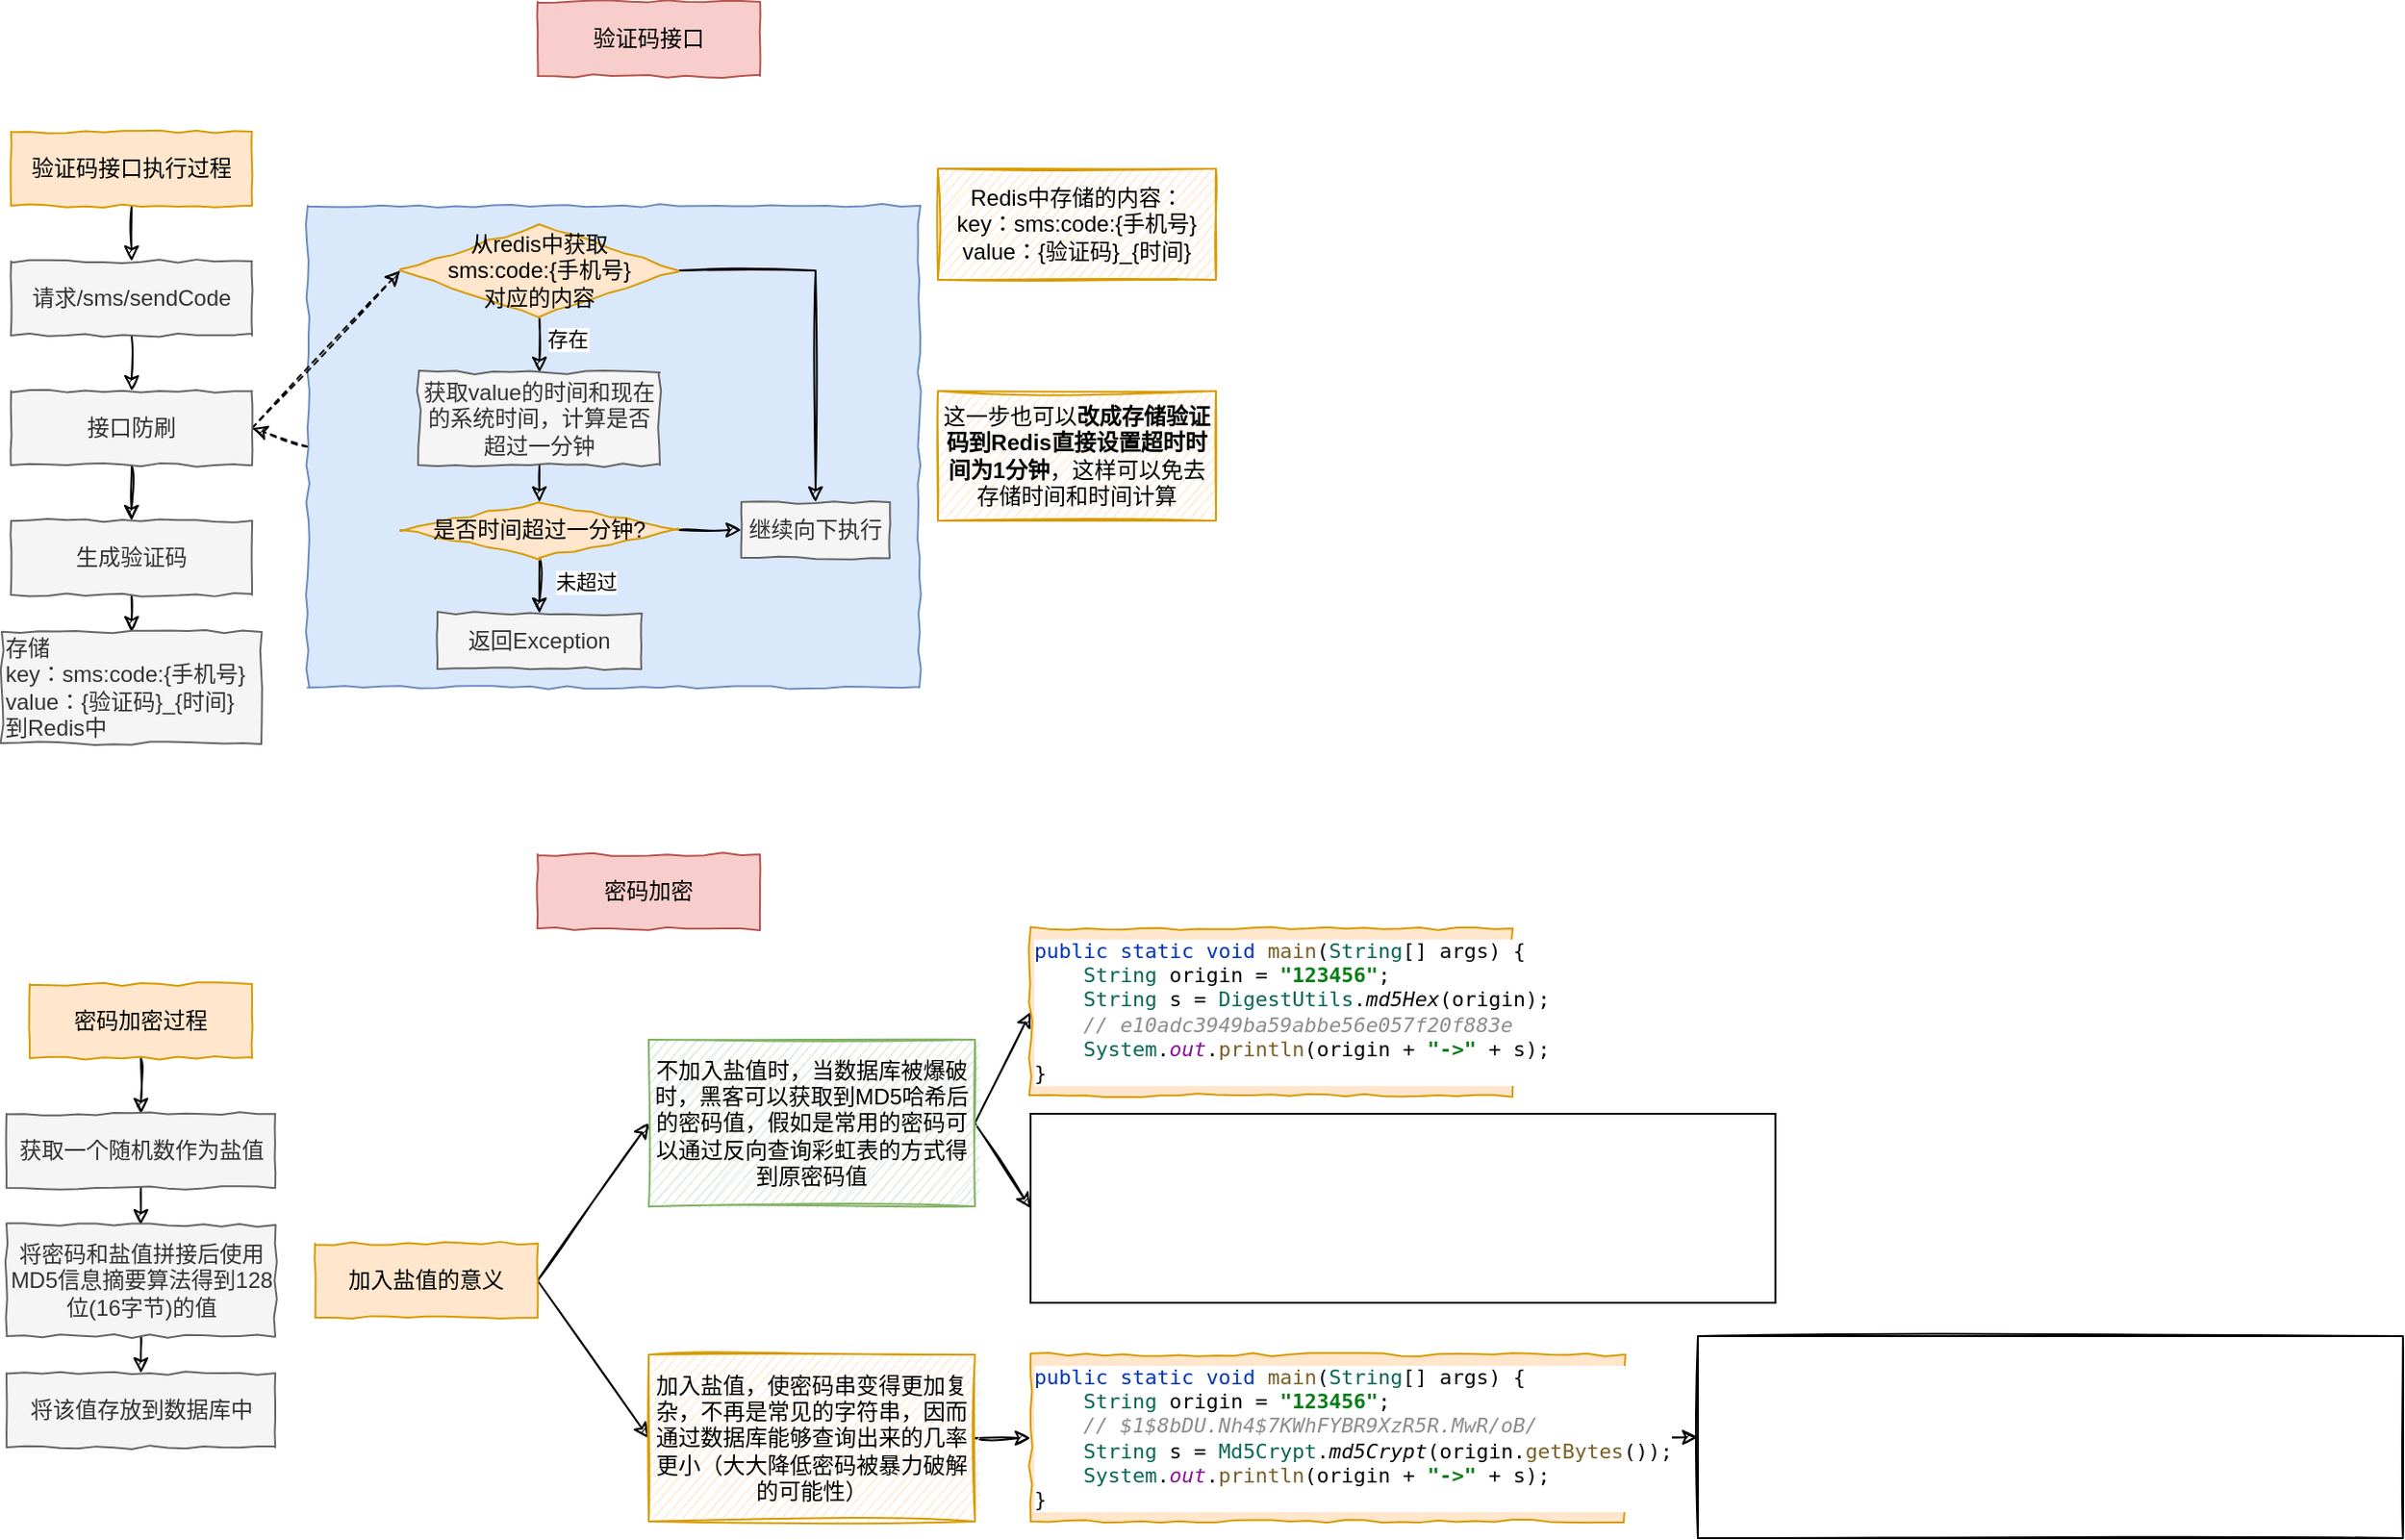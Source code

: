 <mxfile>
    <diagram id="T_aBhhd3I6Xlzh0ZhXT7" name="第 1 页">
        <mxGraphModel dx="999" dy="558" grid="1" gridSize="10" guides="1" tooltips="1" connect="1" arrows="1" fold="1" page="1" pageScale="1" pageWidth="827" pageHeight="1169" math="0" shadow="0">
            <root>
                <mxCell id="0"/>
                <mxCell id="1" parent="0"/>
                <mxCell id="44" value="" style="shape=image;imageAspect=0;aspect=fixed;verticalLabelPosition=bottom;verticalAlign=top;comic=1;sketch=0;fontSize=11;image=https://codereaper-image-bed.oss-cn-shenzhen.aliyuncs.com/img/image-20220730024652212.png;imageBorder=default;" vertex="1" parent="1">
                    <mxGeometry x="620" y="640" width="401.82" height="102" as="geometry"/>
                </mxCell>
                <mxCell id="25" style="edgeStyle=none;rounded=0;sketch=1;html=1;exitX=0;exitY=0.5;exitDx=0;exitDy=0;entryX=1;entryY=0.5;entryDx=0;entryDy=0;dashed=1;" edge="1" parent="1" source="8" target="5">
                    <mxGeometry relative="1" as="geometry"/>
                </mxCell>
                <mxCell id="8" value="" style="rounded=0;whiteSpace=wrap;html=1;comic=1;fillColor=#dae8fc;strokeColor=#6c8ebf;" vertex="1" parent="1">
                    <mxGeometry x="230" y="150" width="330" height="260" as="geometry"/>
                </mxCell>
                <mxCell id="2" value="验证码接口" style="rounded=0;whiteSpace=wrap;html=1;comic=1;fillColor=#f8cecc;strokeColor=#b85450;" vertex="1" parent="1">
                    <mxGeometry x="354" y="40" width="120" height="40" as="geometry"/>
                </mxCell>
                <mxCell id="7" style="edgeStyle=none;html=1;exitX=0.5;exitY=1;exitDx=0;exitDy=0;entryX=0.5;entryY=0;entryDx=0;entryDy=0;sketch=1;" edge="1" parent="1" source="3" target="4">
                    <mxGeometry relative="1" as="geometry"/>
                </mxCell>
                <mxCell id="3" value="验证码接口执行过程" style="rounded=0;whiteSpace=wrap;html=1;comic=1;fillColor=#ffe6cc;strokeColor=#d79b00;" vertex="1" parent="1">
                    <mxGeometry x="70" y="110" width="130" height="40" as="geometry"/>
                </mxCell>
                <mxCell id="6" style="edgeStyle=none;html=1;exitX=0.5;exitY=1;exitDx=0;exitDy=0;entryX=0.5;entryY=0;entryDx=0;entryDy=0;sketch=1;" edge="1" parent="1" source="4" target="5">
                    <mxGeometry relative="1" as="geometry"/>
                </mxCell>
                <mxCell id="4" value="请求/sms/sendCode" style="rounded=0;whiteSpace=wrap;html=1;comic=1;fillColor=#f5f5f5;fontColor=#333333;strokeColor=#666666;" vertex="1" parent="1">
                    <mxGeometry x="70" y="180" width="130" height="40" as="geometry"/>
                </mxCell>
                <mxCell id="12" style="edgeStyle=none;sketch=1;html=1;exitX=1;exitY=0.5;exitDx=0;exitDy=0;entryX=0;entryY=0.5;entryDx=0;entryDy=0;dashed=1;" edge="1" parent="1" source="5" target="11">
                    <mxGeometry relative="1" as="geometry"/>
                </mxCell>
                <mxCell id="27" style="edgeStyle=none;rounded=0;sketch=1;html=1;exitX=0.5;exitY=1;exitDx=0;exitDy=0;entryX=0.5;entryY=0;entryDx=0;entryDy=0;" edge="1" parent="1" source="5" target="26">
                    <mxGeometry relative="1" as="geometry"/>
                </mxCell>
                <mxCell id="5" value="接口防刷" style="rounded=0;whiteSpace=wrap;html=1;comic=1;fillColor=#f5f5f5;strokeColor=#666666;fontColor=#333333;" vertex="1" parent="1">
                    <mxGeometry x="70" y="250" width="130" height="40" as="geometry"/>
                </mxCell>
                <mxCell id="14" style="edgeStyle=none;sketch=1;html=1;exitX=0.5;exitY=1;exitDx=0;exitDy=0;entryX=0.5;entryY=0;entryDx=0;entryDy=0;" edge="1" parent="1" source="11" target="13">
                    <mxGeometry relative="1" as="geometry"/>
                </mxCell>
                <mxCell id="15" value="存在" style="edgeLabel;html=1;align=center;verticalAlign=middle;resizable=0;points=[];" vertex="1" connectable="0" parent="14">
                    <mxGeometry x="-0.433" y="2" relative="1" as="geometry">
                        <mxPoint x="13" y="3" as="offset"/>
                    </mxGeometry>
                </mxCell>
                <mxCell id="23" style="edgeStyle=orthogonalEdgeStyle;sketch=1;html=1;exitX=1;exitY=0.5;exitDx=0;exitDy=0;entryX=0.5;entryY=0;entryDx=0;entryDy=0;rounded=0;" edge="1" parent="1" source="11" target="22">
                    <mxGeometry relative="1" as="geometry"/>
                </mxCell>
                <mxCell id="11" value="从redis中获取&lt;br&gt;&lt;span&gt;sms:code:{手机号}&lt;br&gt;对应的内容&lt;br&gt;&lt;/span&gt;" style="rhombus;whiteSpace=wrap;html=1;comic=1;fillColor=#ffe6cc;strokeColor=#d79b00;" vertex="1" parent="1">
                    <mxGeometry x="280" y="160" width="150" height="50" as="geometry"/>
                </mxCell>
                <mxCell id="18" style="edgeStyle=none;sketch=1;html=1;exitX=0.5;exitY=1;exitDx=0;exitDy=0;entryX=0.5;entryY=0;entryDx=0;entryDy=0;" edge="1" parent="1" source="13" target="17">
                    <mxGeometry relative="1" as="geometry"/>
                </mxCell>
                <mxCell id="13" value="获取value的时间和现在的系统时间，计算是否超过一分钟" style="rounded=0;whiteSpace=wrap;html=1;comic=1;fillColor=#f5f5f5;strokeColor=#666666;fontColor=#333333;" vertex="1" parent="1">
                    <mxGeometry x="290" y="240" width="130" height="50" as="geometry"/>
                </mxCell>
                <mxCell id="16" value="Redis中存储的内容：&lt;br&gt;key：sms:code:{手机号}&lt;br&gt;value：{验证码}_{时间}" style="rounded=0;whiteSpace=wrap;html=1;comic=1;fillColor=#ffe6cc;strokeColor=#d79b00;sketch=1;" vertex="1" parent="1">
                    <mxGeometry x="570" y="130" width="150" height="60" as="geometry"/>
                </mxCell>
                <mxCell id="20" style="edgeStyle=none;sketch=1;html=1;exitX=0.5;exitY=1;exitDx=0;exitDy=0;entryX=0.5;entryY=0;entryDx=0;entryDy=0;" edge="1" parent="1" source="17" target="19">
                    <mxGeometry relative="1" as="geometry"/>
                </mxCell>
                <mxCell id="21" value="未超过" style="edgeLabel;html=1;align=center;verticalAlign=middle;resizable=0;points=[];" vertex="1" connectable="0" parent="20">
                    <mxGeometry x="-0.464" y="-1" relative="1" as="geometry">
                        <mxPoint x="26" y="5" as="offset"/>
                    </mxGeometry>
                </mxCell>
                <mxCell id="24" style="rounded=0;sketch=1;html=1;exitX=1;exitY=0.5;exitDx=0;exitDy=0;entryX=0;entryY=0.5;entryDx=0;entryDy=0;" edge="1" parent="1" source="17" target="22">
                    <mxGeometry relative="1" as="geometry"/>
                </mxCell>
                <mxCell id="17" value="&lt;span&gt;是否时间超过一分钟?&lt;br&gt;&lt;/span&gt;" style="rhombus;whiteSpace=wrap;html=1;comic=1;fillColor=#ffe6cc;strokeColor=#d79b00;" vertex="1" parent="1">
                    <mxGeometry x="280" y="310" width="150" height="30" as="geometry"/>
                </mxCell>
                <mxCell id="19" value="返回Exception" style="rounded=0;whiteSpace=wrap;html=1;comic=1;fillColor=#f5f5f5;strokeColor=#666666;fontColor=#333333;" vertex="1" parent="1">
                    <mxGeometry x="300" y="370" width="110" height="30" as="geometry"/>
                </mxCell>
                <mxCell id="22" value="继续向下执行" style="rounded=0;whiteSpace=wrap;html=1;comic=1;fillColor=#f5f5f5;strokeColor=#666666;fontColor=#333333;" vertex="1" parent="1">
                    <mxGeometry x="464" y="310" width="80" height="30" as="geometry"/>
                </mxCell>
                <mxCell id="29" style="edgeStyle=none;rounded=0;sketch=1;html=1;exitX=0.5;exitY=1;exitDx=0;exitDy=0;entryX=0.5;entryY=0;entryDx=0;entryDy=0;" edge="1" parent="1" source="26" target="28">
                    <mxGeometry relative="1" as="geometry"/>
                </mxCell>
                <mxCell id="26" value="生成验证码" style="rounded=0;whiteSpace=wrap;html=1;comic=1;fillColor=#f5f5f5;strokeColor=#666666;fontColor=#333333;" vertex="1" parent="1">
                    <mxGeometry x="70" y="320" width="130" height="40" as="geometry"/>
                </mxCell>
                <mxCell id="28" value="存储&lt;br&gt;key：sms:code:{手机号}&lt;br&gt;value：{验证码}_{时间}&lt;br&gt;到Redis中" style="rounded=0;whiteSpace=wrap;html=1;comic=1;fillColor=#f5f5f5;strokeColor=#666666;fontColor=#333333;align=left;" vertex="1" parent="1">
                    <mxGeometry x="65" y="380" width="140" height="60" as="geometry"/>
                </mxCell>
                <mxCell id="30" value="密码加密" style="rounded=0;whiteSpace=wrap;html=1;comic=1;fillColor=#f8cecc;strokeColor=#b85450;" vertex="1" parent="1">
                    <mxGeometry x="354" y="500" width="120" height="40" as="geometry"/>
                </mxCell>
                <mxCell id="31" value="这一步也可以&lt;b&gt;改成存储验证码到Redis直接设置超时时间为1分钟&lt;/b&gt;，这样可以免去存储时间和时间计算" style="rounded=0;whiteSpace=wrap;html=1;comic=1;fillColor=#ffe6cc;strokeColor=#d79b00;sketch=1;" vertex="1" parent="1">
                    <mxGeometry x="570" y="250" width="150" height="70" as="geometry"/>
                </mxCell>
                <mxCell id="34" style="edgeStyle=none;rounded=0;sketch=1;html=1;exitX=0.5;exitY=1;exitDx=0;exitDy=0;entryX=0.5;entryY=0;entryDx=0;entryDy=0;" edge="1" parent="1" source="32" target="33">
                    <mxGeometry relative="1" as="geometry"/>
                </mxCell>
                <mxCell id="32" value="密码加密过程" style="rounded=0;whiteSpace=wrap;html=1;comic=1;fillColor=#ffe6cc;strokeColor=#d79b00;" vertex="1" parent="1">
                    <mxGeometry x="80" y="570" width="120" height="40" as="geometry"/>
                </mxCell>
                <mxCell id="36" style="edgeStyle=none;rounded=0;sketch=1;html=1;exitX=0.5;exitY=1;exitDx=0;exitDy=0;entryX=0.5;entryY=0;entryDx=0;entryDy=0;" edge="1" parent="1" source="33" target="35">
                    <mxGeometry relative="1" as="geometry"/>
                </mxCell>
                <mxCell id="33" value="获取一个随机数作为盐值" style="rounded=0;whiteSpace=wrap;html=1;comic=1;fillColor=#f5f5f5;fontColor=#333333;strokeColor=#666666;" vertex="1" parent="1">
                    <mxGeometry x="67.5" y="640" width="145" height="40" as="geometry"/>
                </mxCell>
                <mxCell id="38" style="edgeStyle=none;rounded=0;sketch=1;html=1;exitX=0.5;exitY=1;exitDx=0;exitDy=0;entryX=0.5;entryY=0;entryDx=0;entryDy=0;" edge="1" parent="1" source="35" target="37">
                    <mxGeometry relative="1" as="geometry"/>
                </mxCell>
                <mxCell id="35" value="将密码和盐值拼接后使用MD5信息摘要算法得到128位(16字节)的值" style="rounded=0;whiteSpace=wrap;html=1;comic=1;fillColor=#f5f5f5;fontColor=#333333;strokeColor=#666666;" vertex="1" parent="1">
                    <mxGeometry x="67.5" y="700" width="145" height="60" as="geometry"/>
                </mxCell>
                <mxCell id="37" value="将该值存放到数据库中" style="rounded=0;whiteSpace=wrap;html=1;comic=1;fillColor=#f5f5f5;fontColor=#333333;strokeColor=#666666;" vertex="1" parent="1">
                    <mxGeometry x="67.5" y="780" width="145" height="40" as="geometry"/>
                </mxCell>
                <mxCell id="41" style="edgeStyle=none;rounded=0;sketch=1;html=1;exitX=1;exitY=0.5;exitDx=0;exitDy=0;entryX=0;entryY=0.5;entryDx=0;entryDy=0;" edge="1" parent="1" source="39" target="40">
                    <mxGeometry relative="1" as="geometry"/>
                </mxCell>
                <mxCell id="49" style="edgeStyle=none;rounded=0;sketch=1;html=1;exitX=1;exitY=0.5;exitDx=0;exitDy=0;entryX=0;entryY=0.5;entryDx=0;entryDy=0;fontSize=11;" edge="1" parent="1" source="39" target="48">
                    <mxGeometry relative="1" as="geometry"/>
                </mxCell>
                <mxCell id="39" value="加入盐值的意义" style="rounded=0;whiteSpace=wrap;html=1;comic=1;fillColor=#ffe6cc;strokeColor=#d79b00;" vertex="1" parent="1">
                    <mxGeometry x="234" y="710" width="120" height="40" as="geometry"/>
                </mxCell>
                <mxCell id="46" style="edgeStyle=none;rounded=0;sketch=1;html=1;exitX=1;exitY=0.5;exitDx=0;exitDy=0;entryX=0;entryY=0.5;entryDx=0;entryDy=0;fontSize=11;" edge="1" parent="1" source="40" target="42">
                    <mxGeometry relative="1" as="geometry"/>
                </mxCell>
                <mxCell id="47" style="edgeStyle=none;rounded=0;sketch=1;html=1;exitX=1;exitY=0.5;exitDx=0;exitDy=0;entryX=0;entryY=0.5;entryDx=0;entryDy=0;fontSize=11;" edge="1" parent="1" source="40" target="44">
                    <mxGeometry relative="1" as="geometry"/>
                </mxCell>
                <mxCell id="40" value="不加入盐值时，当数据库被爆破时，黑客可以获取到MD5哈希后的密码值，假如是常用的密码可以通过反向查询彩虹表的方式得到原密码值" style="rounded=0;whiteSpace=wrap;html=1;comic=1;fillColor=#d5e8d4;strokeColor=#82b366;sketch=1;" vertex="1" parent="1">
                    <mxGeometry x="414" y="600" width="176" height="90" as="geometry"/>
                </mxCell>
                <mxCell id="42" value="&lt;pre style=&quot;background-color: rgb(255 , 255 , 255) ; color: rgb(8 , 8 , 8) ; font-family: &amp;#34;consolas&amp;#34; , monospace ; font-size: 11px&quot;&gt;&lt;span style=&quot;color: #0033b3&quot;&gt;public static void &lt;/span&gt;&lt;span style=&quot;color: #795e26&quot;&gt;main&lt;/span&gt;(&lt;span style=&quot;color: #066555&quot;&gt;String&lt;/span&gt;[] args) {&lt;br&gt;    &lt;span style=&quot;color: #066555&quot;&gt;String &lt;/span&gt;&lt;span style=&quot;color: #000000&quot;&gt;origin &lt;/span&gt;= &lt;span style=&quot;color: #067d17 ; font-weight: bold&quot;&gt;&quot;123456&quot;&lt;/span&gt;;&lt;br&gt;    &lt;span style=&quot;color: #066555&quot;&gt;String &lt;/span&gt;&lt;span style=&quot;color: #000000&quot;&gt;s &lt;/span&gt;= &lt;span style=&quot;color: #066555&quot;&gt;DigestUtils&lt;/span&gt;.&lt;span style=&quot;font-style: italic&quot;&gt;md5Hex&lt;/span&gt;(&lt;span style=&quot;color: #000000&quot;&gt;origin&lt;/span&gt;);&lt;br&gt;    &lt;span style=&quot;color: #8c8c8c ; font-style: italic&quot;&gt;// e10adc3949ba59abbe56e057f20f883e&lt;br&gt;&lt;/span&gt;&lt;span style=&quot;color: #8c8c8c ; font-style: italic&quot;&gt;    &lt;/span&gt;&lt;span style=&quot;color: #066555&quot;&gt;System&lt;/span&gt;.&lt;span style=&quot;color: #871094 ; font-style: italic&quot;&gt;out&lt;/span&gt;.&lt;span style=&quot;color: #795e26&quot;&gt;println&lt;/span&gt;(&lt;span style=&quot;color: #000000&quot;&gt;origin &lt;/span&gt;+ &lt;span style=&quot;color: #067d17 ; font-weight: bold&quot;&gt;&quot;-&amp;gt;&quot; &lt;/span&gt;+ &lt;span style=&quot;color: #000000&quot;&gt;s&lt;/span&gt;);&lt;br&gt;}&lt;/pre&gt;" style="rounded=0;whiteSpace=wrap;html=1;comic=1;fillColor=#ffe6cc;strokeColor=#d79b00;sketch=0;align=left;" vertex="1" parent="1">
                    <mxGeometry x="620" y="540" width="260" height="90" as="geometry"/>
                </mxCell>
                <mxCell id="51" style="edgeStyle=none;rounded=0;sketch=1;html=1;exitX=1;exitY=0.5;exitDx=0;exitDy=0;entryX=0;entryY=0.5;entryDx=0;entryDy=0;fontSize=11;" edge="1" parent="1" source="48" target="50">
                    <mxGeometry relative="1" as="geometry"/>
                </mxCell>
                <mxCell id="48" value="加入盐值，使密码串变得更加复杂，不再是常见的字符串，因而通过数据库能够查询出来的几率更小（大大降低密码被暴力破解的可能性）" style="rounded=0;whiteSpace=wrap;html=1;comic=1;fillColor=#ffe6cc;strokeColor=#d79b00;sketch=1;" vertex="1" parent="1">
                    <mxGeometry x="414" y="770" width="176" height="90" as="geometry"/>
                </mxCell>
                <mxCell id="53" style="edgeStyle=none;rounded=0;sketch=1;html=1;exitX=1;exitY=0.5;exitDx=0;exitDy=0;entryX=0;entryY=0.5;entryDx=0;entryDy=0;fontSize=11;" edge="1" parent="1" source="50" target="52">
                    <mxGeometry relative="1" as="geometry"/>
                </mxCell>
                <mxCell id="50" value="&lt;pre style=&quot;background-color: rgb(255 , 255 , 255) ; color: rgb(8 , 8 , 8) ; font-family: &amp;#34;consolas&amp;#34; , monospace ; font-size: 11px&quot;&gt;&lt;pre style=&quot;font-family: &amp;#34;consolas&amp;#34; , monospace&quot;&gt;&lt;span style=&quot;color: #0033b3&quot;&gt;public static void &lt;/span&gt;&lt;span style=&quot;color: #795e26&quot;&gt;main&lt;/span&gt;(&lt;span style=&quot;color: #066555&quot;&gt;String&lt;/span&gt;[] args) {&lt;br&gt;    &lt;span style=&quot;color: #066555&quot;&gt;String &lt;/span&gt;&lt;span style=&quot;color: #000000&quot;&gt;origin &lt;/span&gt;= &lt;span style=&quot;color: #067d17 ; font-weight: bold&quot;&gt;&quot;123456&quot;&lt;/span&gt;;&lt;br&gt;    &lt;span style=&quot;color: #8c8c8c ; font-style: italic&quot;&gt;// $1$8bDU.Nh4$7KWhFYBR9XzR5R.MwR/oB/&lt;br&gt;&lt;/span&gt;&lt;span style=&quot;color: #8c8c8c ; font-style: italic&quot;&gt;    &lt;/span&gt;&lt;span style=&quot;color: #066555&quot;&gt;String &lt;/span&gt;&lt;span style=&quot;color: #000000&quot;&gt;s &lt;/span&gt;= &lt;span style=&quot;color: #066555&quot;&gt;Md5Crypt&lt;/span&gt;.&lt;span style=&quot;font-style: italic&quot;&gt;md5Crypt&lt;/span&gt;(&lt;span style=&quot;color: #000000&quot;&gt;origin&lt;/span&gt;.&lt;span style=&quot;color: #795e26&quot;&gt;getBytes&lt;/span&gt;());&lt;br&gt;    &lt;span style=&quot;color: #066555&quot;&gt;System&lt;/span&gt;.&lt;span style=&quot;color: #871094 ; font-style: italic&quot;&gt;out&lt;/span&gt;.&lt;span style=&quot;color: #795e26&quot;&gt;println&lt;/span&gt;(&lt;span style=&quot;color: #000000&quot;&gt;origin &lt;/span&gt;+ &lt;span style=&quot;color: #067d17 ; font-weight: bold&quot;&gt;&quot;-&amp;gt;&quot; &lt;/span&gt;+ &lt;span style=&quot;color: #000000&quot;&gt;s&lt;/span&gt;);&lt;br&gt;}&lt;/pre&gt;&lt;/pre&gt;" style="rounded=0;whiteSpace=wrap;html=1;comic=1;fillColor=#ffe6cc;strokeColor=#d79b00;sketch=0;align=left;" vertex="1" parent="1">
                    <mxGeometry x="620" y="770" width="320" height="90" as="geometry"/>
                </mxCell>
                <mxCell id="52" value="" style="shape=image;imageAspect=0;aspect=fixed;verticalLabelPosition=bottom;verticalAlign=top;comic=1;sketch=1;fontSize=11;image=https://codereaper-image-bed.oss-cn-shenzhen.aliyuncs.com/img/image-20220730025704163.png;imageBorder=default;" vertex="1" parent="1">
                    <mxGeometry x="980" y="760" width="380.4" height="109" as="geometry"/>
                </mxCell>
            </root>
        </mxGraphModel>
    </diagram>
</mxfile>